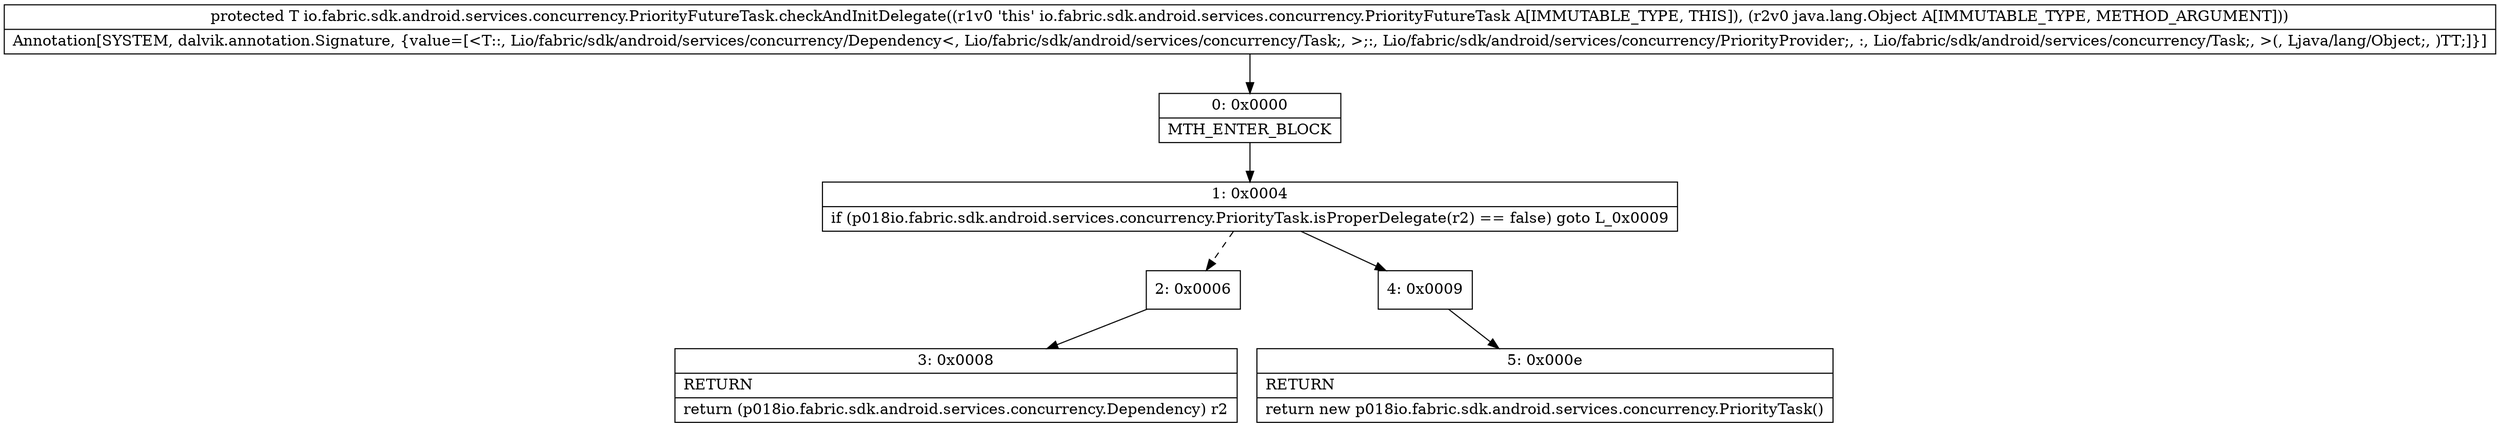 digraph "CFG forio.fabric.sdk.android.services.concurrency.PriorityFutureTask.checkAndInitDelegate(Ljava\/lang\/Object;)Lio\/fabric\/sdk\/android\/services\/concurrency\/Dependency;" {
Node_0 [shape=record,label="{0\:\ 0x0000|MTH_ENTER_BLOCK\l}"];
Node_1 [shape=record,label="{1\:\ 0x0004|if (p018io.fabric.sdk.android.services.concurrency.PriorityTask.isProperDelegate(r2) == false) goto L_0x0009\l}"];
Node_2 [shape=record,label="{2\:\ 0x0006}"];
Node_3 [shape=record,label="{3\:\ 0x0008|RETURN\l|return (p018io.fabric.sdk.android.services.concurrency.Dependency) r2\l}"];
Node_4 [shape=record,label="{4\:\ 0x0009}"];
Node_5 [shape=record,label="{5\:\ 0x000e|RETURN\l|return new p018io.fabric.sdk.android.services.concurrency.PriorityTask()\l}"];
MethodNode[shape=record,label="{protected T io.fabric.sdk.android.services.concurrency.PriorityFutureTask.checkAndInitDelegate((r1v0 'this' io.fabric.sdk.android.services.concurrency.PriorityFutureTask A[IMMUTABLE_TYPE, THIS]), (r2v0 java.lang.Object A[IMMUTABLE_TYPE, METHOD_ARGUMENT]))  | Annotation[SYSTEM, dalvik.annotation.Signature, \{value=[\<T::, Lio\/fabric\/sdk\/android\/services\/concurrency\/Dependency\<, Lio\/fabric\/sdk\/android\/services\/concurrency\/Task;, \>;:, Lio\/fabric\/sdk\/android\/services\/concurrency\/PriorityProvider;, :, Lio\/fabric\/sdk\/android\/services\/concurrency\/Task;, \>(, Ljava\/lang\/Object;, )TT;]\}]\l}"];
MethodNode -> Node_0;
Node_0 -> Node_1;
Node_1 -> Node_2[style=dashed];
Node_1 -> Node_4;
Node_2 -> Node_3;
Node_4 -> Node_5;
}

